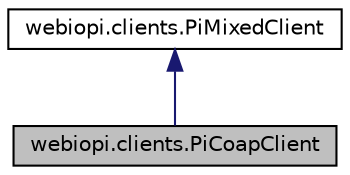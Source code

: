 digraph "webiopi.clients.PiCoapClient"
{
  edge [fontname="Helvetica",fontsize="10",labelfontname="Helvetica",labelfontsize="10"];
  node [fontname="Helvetica",fontsize="10",shape=record];
  Node1 [label="webiopi.clients.PiCoapClient",height=0.2,width=0.4,color="black", fillcolor="grey75", style="filled", fontcolor="black"];
  Node2 -> Node1 [dir="back",color="midnightblue",fontsize="10",style="solid",fontname="Helvetica"];
  Node2 [label="webiopi.clients.PiMixedClient",height=0.2,width=0.4,color="black", fillcolor="white", style="filled",URL="$classwebiopi_1_1clients_1_1PiMixedClient.html"];
}
